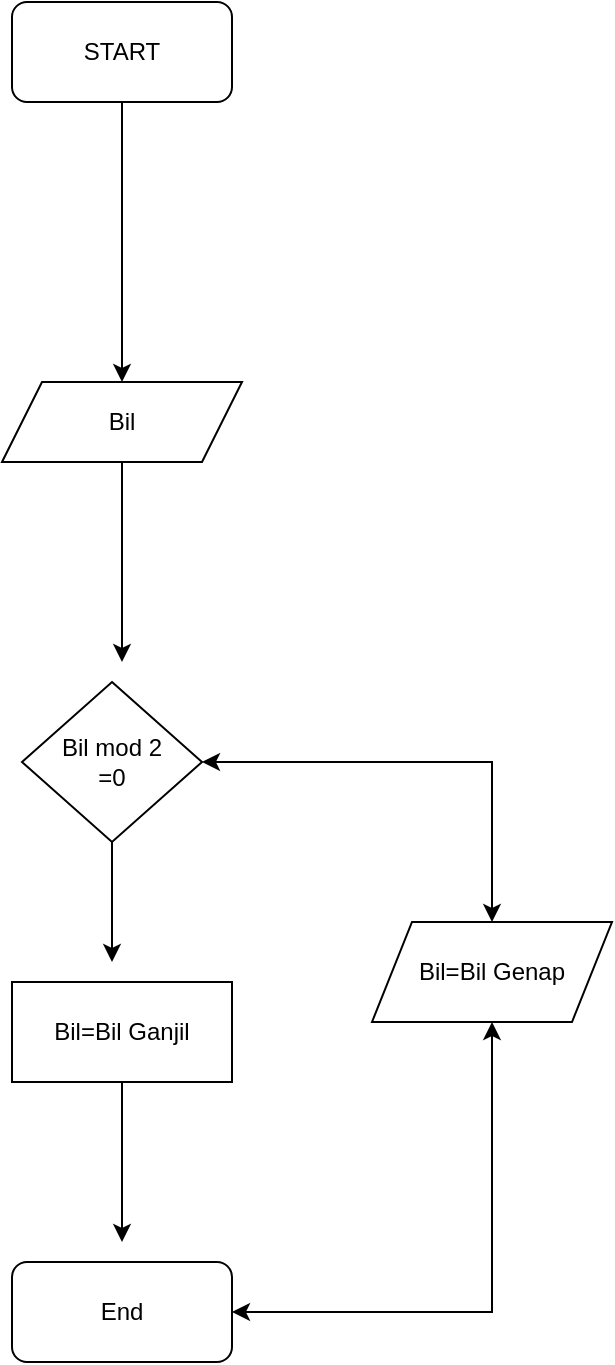 <mxfile version="22.0.8" type="github">
  <diagram name="Page-1" id="1VgnP1axgojr6C3nr0rL">
    <mxGraphModel dx="880" dy="1570" grid="1" gridSize="10" guides="1" tooltips="1" connect="1" arrows="1" fold="1" page="1" pageScale="1" pageWidth="850" pageHeight="1100" math="0" shadow="0">
      <root>
        <mxCell id="0" />
        <mxCell id="1" parent="0" />
        <mxCell id="atUvL-YC91Wa3pny0gXK-25" style="edgeStyle=orthogonalEdgeStyle;rounded=0;orthogonalLoop=1;jettySize=auto;html=1;exitX=0.5;exitY=1;exitDx=0;exitDy=0;entryX=0.5;entryY=0;entryDx=0;entryDy=0;" edge="1" parent="1" source="atUvL-YC91Wa3pny0gXK-1" target="atUvL-YC91Wa3pny0gXK-2">
          <mxGeometry relative="1" as="geometry" />
        </mxCell>
        <mxCell id="atUvL-YC91Wa3pny0gXK-1" value="START" style="rounded=1;whiteSpace=wrap;html=1;" vertex="1" parent="1">
          <mxGeometry x="330" y="-370" width="110" height="50" as="geometry" />
        </mxCell>
        <mxCell id="atUvL-YC91Wa3pny0gXK-26" style="edgeStyle=orthogonalEdgeStyle;rounded=0;orthogonalLoop=1;jettySize=auto;html=1;" edge="1" parent="1" source="atUvL-YC91Wa3pny0gXK-2">
          <mxGeometry relative="1" as="geometry">
            <mxPoint x="385" y="-40" as="targetPoint" />
          </mxGeometry>
        </mxCell>
        <mxCell id="atUvL-YC91Wa3pny0gXK-2" value="Bil" style="shape=parallelogram;perimeter=parallelogramPerimeter;whiteSpace=wrap;html=1;fixedSize=1;" vertex="1" parent="1">
          <mxGeometry x="325" y="-180" width="120" height="40" as="geometry" />
        </mxCell>
        <mxCell id="atUvL-YC91Wa3pny0gXK-20" style="edgeStyle=orthogonalEdgeStyle;rounded=0;orthogonalLoop=1;jettySize=auto;html=1;" edge="1" parent="1" source="atUvL-YC91Wa3pny0gXK-3">
          <mxGeometry relative="1" as="geometry">
            <mxPoint x="380" y="110" as="targetPoint" />
          </mxGeometry>
        </mxCell>
        <mxCell id="atUvL-YC91Wa3pny0gXK-3" value="&lt;div&gt;Bil mod 2&lt;/div&gt;&lt;div&gt;=0&lt;br&gt;&lt;/div&gt;" style="rhombus;whiteSpace=wrap;html=1;" vertex="1" parent="1">
          <mxGeometry x="335" y="-30" width="90" height="80" as="geometry" />
        </mxCell>
        <mxCell id="atUvL-YC91Wa3pny0gXK-21" style="edgeStyle=orthogonalEdgeStyle;rounded=0;orthogonalLoop=1;jettySize=auto;html=1;exitX=0.5;exitY=1;exitDx=0;exitDy=0;" edge="1" parent="1" source="atUvL-YC91Wa3pny0gXK-4">
          <mxGeometry relative="1" as="geometry">
            <mxPoint x="385" y="250" as="targetPoint" />
          </mxGeometry>
        </mxCell>
        <mxCell id="atUvL-YC91Wa3pny0gXK-4" value="Bil=Bil Ganjil" style="rounded=0;whiteSpace=wrap;html=1;" vertex="1" parent="1">
          <mxGeometry x="330" y="120" width="110" height="50" as="geometry" />
        </mxCell>
        <mxCell id="atUvL-YC91Wa3pny0gXK-5" value="End" style="rounded=1;whiteSpace=wrap;html=1;" vertex="1" parent="1">
          <mxGeometry x="330" y="260" width="110" height="50" as="geometry" />
        </mxCell>
        <mxCell id="atUvL-YC91Wa3pny0gXK-6" value="Bil=Bil Genap" style="shape=parallelogram;perimeter=parallelogramPerimeter;whiteSpace=wrap;html=1;fixedSize=1;" vertex="1" parent="1">
          <mxGeometry x="510" y="90" width="120" height="50" as="geometry" />
        </mxCell>
        <mxCell id="atUvL-YC91Wa3pny0gXK-12" value="" style="endArrow=classic;startArrow=classic;html=1;rounded=0;entryX=0.5;entryY=1;entryDx=0;entryDy=0;exitX=1;exitY=0.5;exitDx=0;exitDy=0;" edge="1" parent="1" source="atUvL-YC91Wa3pny0gXK-5" target="atUvL-YC91Wa3pny0gXK-6">
          <mxGeometry width="50" height="50" relative="1" as="geometry">
            <mxPoint x="400" y="270" as="sourcePoint" />
            <mxPoint x="450" y="220" as="targetPoint" />
            <Array as="points">
              <mxPoint x="570" y="285" />
            </Array>
          </mxGeometry>
        </mxCell>
        <mxCell id="atUvL-YC91Wa3pny0gXK-22" value="" style="endArrow=classic;startArrow=classic;html=1;rounded=0;entryX=1;entryY=0.5;entryDx=0;entryDy=0;exitX=0.5;exitY=0;exitDx=0;exitDy=0;" edge="1" parent="1" source="atUvL-YC91Wa3pny0gXK-6" target="atUvL-YC91Wa3pny0gXK-3">
          <mxGeometry width="50" height="50" relative="1" as="geometry">
            <mxPoint x="570" y="80" as="sourcePoint" />
            <mxPoint x="440" y="10" as="targetPoint" />
            <Array as="points">
              <mxPoint x="570" y="10" />
            </Array>
          </mxGeometry>
        </mxCell>
      </root>
    </mxGraphModel>
  </diagram>
</mxfile>
